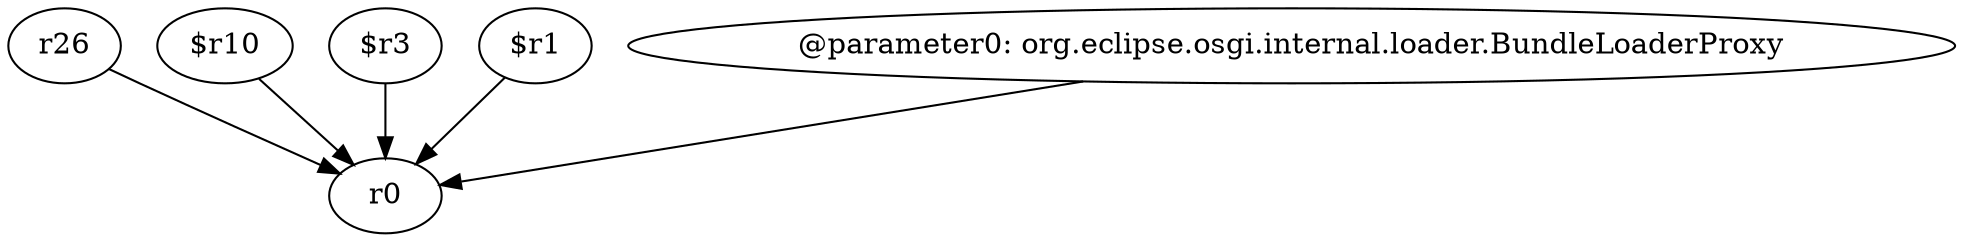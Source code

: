 digraph g {
0[label="r26"]
1[label="r0"]
0->1[label=""]
2[label="$r10"]
2->1[label=""]
3[label="$r3"]
3->1[label=""]
4[label="$r1"]
4->1[label=""]
5[label="@parameter0: org.eclipse.osgi.internal.loader.BundleLoaderProxy"]
5->1[label=""]
}